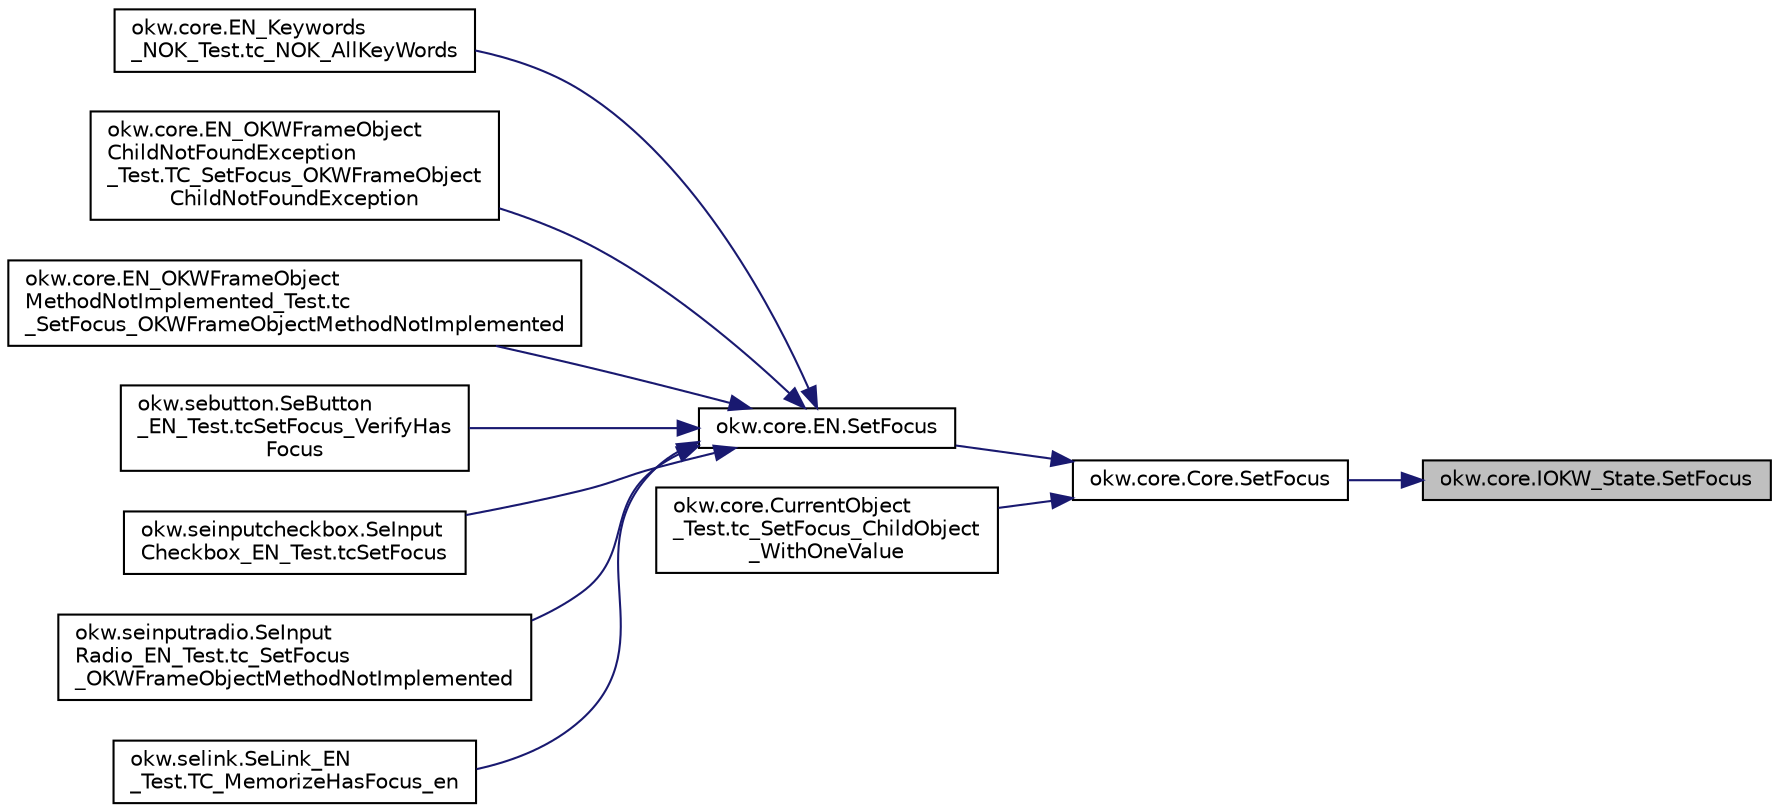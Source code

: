 digraph "okw.core.IOKW_State.SetFocus"
{
 // INTERACTIVE_SVG=YES
 // LATEX_PDF_SIZE
  edge [fontname="Helvetica",fontsize="10",labelfontname="Helvetica",labelfontsize="10"];
  node [fontname="Helvetica",fontsize="10",shape=record];
  rankdir="RL";
  Node2233 [label="okw.core.IOKW_State.SetFocus",height=0.2,width=0.4,color="black", fillcolor="grey75", style="filled", fontcolor="black",tooltip="Setzt den Fokus auf das gegebene Fensterobjekt."];
  Node2233 -> Node2234 [dir="back",color="midnightblue",fontsize="10",style="solid",fontname="Helvetica"];
  Node2234 [label="okw.core.Core.SetFocus",height=0.2,width=0.4,color="black", fillcolor="white", style="filled",URL="$classokw_1_1core_1_1_core.html#a343aac009274a866520db97ec9cc793a",tooltip="Setzt den Fokus auf das gegebene Fensterobjekt."];
  Node2234 -> Node2235 [dir="back",color="midnightblue",fontsize="10",style="solid",fontname="Helvetica"];
  Node2235 [label="okw.core.EN.SetFocus",height=0.2,width=0.4,color="black", fillcolor="white", style="filled",URL="$classokw_1_1core_1_1_e_n.html#a0c807adb569b1a479ed716d6ed5010f2",tooltip="Setzt den Fokus auf das gegebene Fensterobjekt."];
  Node2235 -> Node2236 [dir="back",color="midnightblue",fontsize="10",style="solid",fontname="Helvetica"];
  Node2236 [label="okw.core.EN_Keywords\l_NOK_Test.tc_NOK_AllKeyWords",height=0.2,width=0.4,color="black", fillcolor="white", style="filled",URL="$classokw_1_1core_1_1_e_n___keywords___n_o_k___test.html#a81a960a2341dfb0e27da7871291c84dc",tooltip="Prüft methoden aufruf für einen einfachen Click."];
  Node2235 -> Node2237 [dir="back",color="midnightblue",fontsize="10",style="solid",fontname="Helvetica"];
  Node2237 [label="okw.core.EN_OKWFrameObject\lChildNotFoundException\l_Test.TC_SetFocus_OKWFrameObject\lChildNotFoundException",height=0.2,width=0.4,color="black", fillcolor="white", style="filled",URL="$classokw_1_1core_1_1_e_n___o_k_w_frame_object_child_not_found_exception___test.html#a4b7ecafa2d100e1be21175716680672c",tooltip="Prüft ob die Ausnahme OKWFrameObjectChildNotFoundException durch SetFocus ausgelöst wird,..."];
  Node2235 -> Node2238 [dir="back",color="midnightblue",fontsize="10",style="solid",fontname="Helvetica"];
  Node2238 [label="okw.core.EN_OKWFrameObject\lMethodNotImplemented_Test.tc\l_SetFocus_OKWFrameObjectMethodNotImplemented",height=0.2,width=0.4,color="black", fillcolor="white", style="filled",URL="$classokw_1_1core_1_1_e_n___o_k_w_frame_object_method_not_implemented___test.html#a321092d8c4d819347dbef0ca14aa7581",tooltip="Prüft ob die Ausnahme OKWFrameObjectMethodNotImplemented von SetFocus( FN ) ausgelöst wird."];
  Node2235 -> Node2239 [dir="back",color="midnightblue",fontsize="10",style="solid",fontname="Helvetica"];
  Node2239 [label="okw.sebutton.SeButton\l_EN_Test.tcSetFocus_VerifyHas\lFocus",height=0.2,width=0.4,color="black", fillcolor="white", style="filled",URL="$classokw_1_1sebutton_1_1_se_button___e_n___test.html#a7de5709b01811220ffed45e822d93e64",tooltip="Test des Schlüsselwortes SetFocus und VerifyHasFocus für den GUI-Adapter SeButton."];
  Node2235 -> Node2240 [dir="back",color="midnightblue",fontsize="10",style="solid",fontname="Helvetica"];
  Node2240 [label="okw.seinputcheckbox.SeInput\lCheckbox_EN_Test.tcSetFocus",height=0.2,width=0.4,color="black", fillcolor="white", style="filled",URL="$classokw_1_1seinputcheckbox_1_1_se_input_checkbox___e_n___test.html#af68faee203019786cbca7136fcf791c2",tooltip="Prüft die SetFocusFunktion bei Textfelder mit dem Attribute \"ReadOnly\"."];
  Node2235 -> Node2241 [dir="back",color="midnightblue",fontsize="10",style="solid",fontname="Helvetica"];
  Node2241 [label="okw.seinputradio.SeInput\lRadio_EN_Test.tc_SetFocus\l_OKWFrameObjectMethodNotImplemented",height=0.2,width=0.4,color="black", fillcolor="white", style="filled",URL="$classokw_1_1seinputradio_1_1_se_input_radio___e_n___test.html#acc22e2622b4575b46f12be0d6533ac84",tooltip="Test des Schlüsselwortes SetFocus und VerifyHasFocus für den GUI-Adapter SeInputRadio."];
  Node2235 -> Node2242 [dir="back",color="midnightblue",fontsize="10",style="solid",fontname="Helvetica"];
  Node2242 [label="okw.selink.SeLink_EN\l_Test.TC_MemorizeHasFocus_en",height=0.2,width=0.4,color="black", fillcolor="white", style="filled",URL="$classokw_1_1selink_1_1_se_link___e_n___test.html#afff5d14294f3997021f193f262674238",tooltip="Prüft die Methode SeLink.MemorizeFocus."];
  Node2234 -> Node2243 [dir="back",color="midnightblue",fontsize="10",style="solid",fontname="Helvetica"];
  Node2243 [label="okw.core.CurrentObject\l_Test.tc_SetFocus_ChildObject\l_WithOneValue",height=0.2,width=0.4,color="black", fillcolor="white", style="filled",URL="$classokw_1_1core_1_1_current_object___test.html#ab84d1f17d30a87057eb8002311d29b4d",tooltip="Testziel: Prüft den Aufruf der Methode SetFocus( \"FN\" ) im ChildObject."];
}
